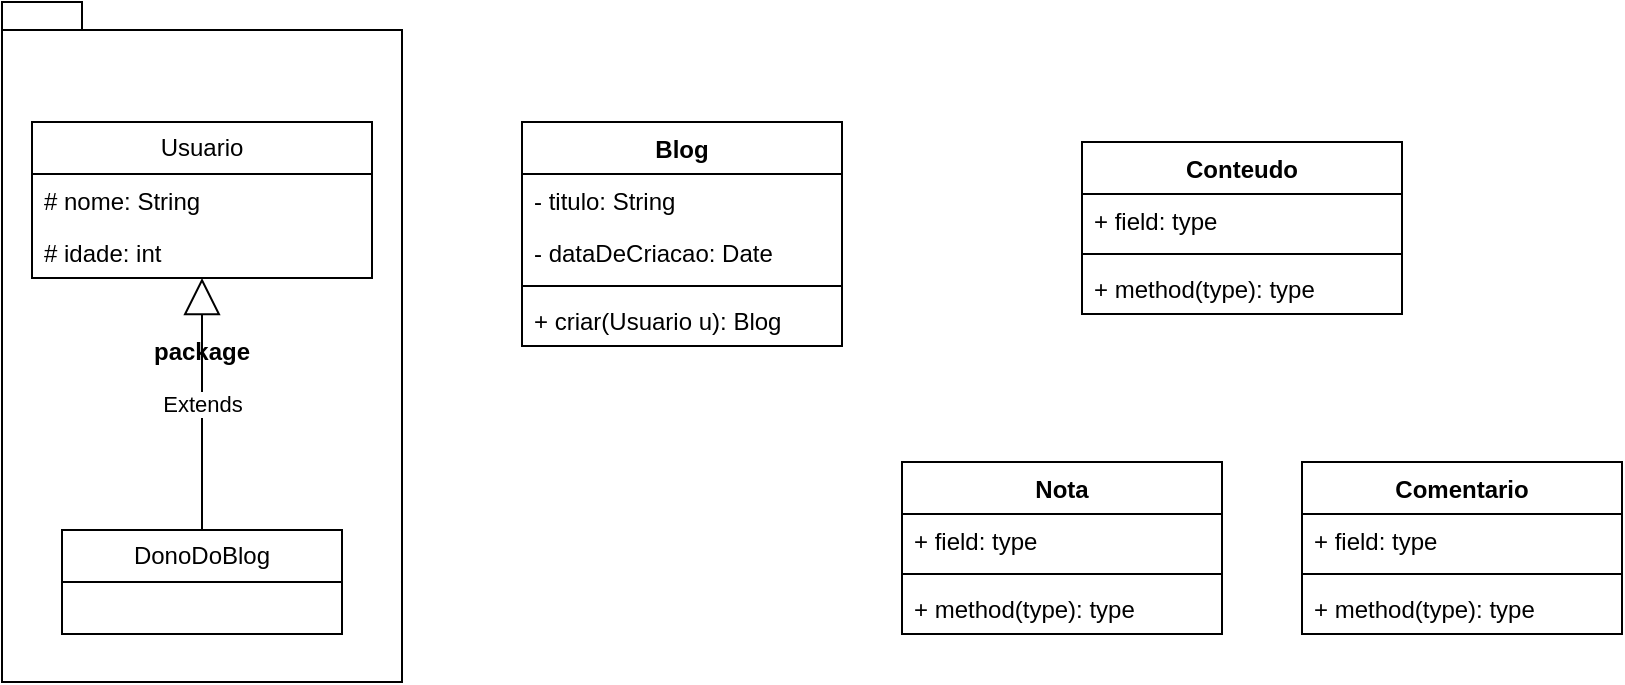 <mxfile version="24.6.2" type="github">
  <diagram name="Página-1" id="VCbj5g5LD_jYwtaUO0ZD">
    <mxGraphModel dx="814" dy="473" grid="1" gridSize="10" guides="1" tooltips="1" connect="1" arrows="1" fold="1" page="1" pageScale="1" pageWidth="827" pageHeight="1169" math="0" shadow="0">
      <root>
        <mxCell id="0" />
        <mxCell id="1" parent="0" />
        <mxCell id="rpYWNJqYlB2NfyHz1Jnz-26" value="package" style="shape=folder;fontStyle=1;spacingTop=10;tabWidth=40;tabHeight=14;tabPosition=left;html=1;whiteSpace=wrap;" vertex="1" parent="1">
          <mxGeometry y="130" width="200" height="340" as="geometry" />
        </mxCell>
        <mxCell id="rpYWNJqYlB2NfyHz1Jnz-1" value="Usuario" style="swimlane;fontStyle=0;childLayout=stackLayout;horizontal=1;startSize=26;fillColor=none;horizontalStack=0;resizeParent=1;resizeParentMax=0;resizeLast=0;collapsible=1;marginBottom=0;whiteSpace=wrap;html=1;" vertex="1" parent="1">
          <mxGeometry x="15" y="190" width="170" height="78" as="geometry" />
        </mxCell>
        <mxCell id="rpYWNJqYlB2NfyHz1Jnz-2" value="# nome: String" style="text;strokeColor=none;fillColor=none;align=left;verticalAlign=top;spacingLeft=4;spacingRight=4;overflow=hidden;rotatable=0;points=[[0,0.5],[1,0.5]];portConstraint=eastwest;whiteSpace=wrap;html=1;" vertex="1" parent="rpYWNJqYlB2NfyHz1Jnz-1">
          <mxGeometry y="26" width="170" height="26" as="geometry" />
        </mxCell>
        <mxCell id="rpYWNJqYlB2NfyHz1Jnz-3" value="# idade: int" style="text;strokeColor=none;fillColor=none;align=left;verticalAlign=top;spacingLeft=4;spacingRight=4;overflow=hidden;rotatable=0;points=[[0,0.5],[1,0.5]];portConstraint=eastwest;whiteSpace=wrap;html=1;" vertex="1" parent="rpYWNJqYlB2NfyHz1Jnz-1">
          <mxGeometry y="52" width="170" height="26" as="geometry" />
        </mxCell>
        <mxCell id="rpYWNJqYlB2NfyHz1Jnz-5" value="DonoDoBlog" style="swimlane;fontStyle=0;childLayout=stackLayout;horizontal=1;startSize=26;fillColor=none;horizontalStack=0;resizeParent=1;resizeParentMax=0;resizeLast=0;collapsible=1;marginBottom=0;whiteSpace=wrap;html=1;" vertex="1" parent="1">
          <mxGeometry x="30" y="394" width="140" height="52" as="geometry" />
        </mxCell>
        <mxCell id="rpYWNJqYlB2NfyHz1Jnz-9" value="Blog" style="swimlane;fontStyle=1;align=center;verticalAlign=top;childLayout=stackLayout;horizontal=1;startSize=26;horizontalStack=0;resizeParent=1;resizeParentMax=0;resizeLast=0;collapsible=1;marginBottom=0;whiteSpace=wrap;html=1;" vertex="1" parent="1">
          <mxGeometry x="260" y="190" width="160" height="112" as="geometry" />
        </mxCell>
        <mxCell id="rpYWNJqYlB2NfyHz1Jnz-10" value="- titulo: String" style="text;strokeColor=none;fillColor=none;align=left;verticalAlign=top;spacingLeft=4;spacingRight=4;overflow=hidden;rotatable=0;points=[[0,0.5],[1,0.5]];portConstraint=eastwest;whiteSpace=wrap;html=1;" vertex="1" parent="rpYWNJqYlB2NfyHz1Jnz-9">
          <mxGeometry y="26" width="160" height="26" as="geometry" />
        </mxCell>
        <mxCell id="rpYWNJqYlB2NfyHz1Jnz-27" value="- dataDeCriacao: Date" style="text;strokeColor=none;fillColor=none;align=left;verticalAlign=top;spacingLeft=4;spacingRight=4;overflow=hidden;rotatable=0;points=[[0,0.5],[1,0.5]];portConstraint=eastwest;whiteSpace=wrap;html=1;" vertex="1" parent="rpYWNJqYlB2NfyHz1Jnz-9">
          <mxGeometry y="52" width="160" height="26" as="geometry" />
        </mxCell>
        <mxCell id="rpYWNJqYlB2NfyHz1Jnz-11" value="" style="line;strokeWidth=1;fillColor=none;align=left;verticalAlign=middle;spacingTop=-1;spacingLeft=3;spacingRight=3;rotatable=0;labelPosition=right;points=[];portConstraint=eastwest;strokeColor=inherit;" vertex="1" parent="rpYWNJqYlB2NfyHz1Jnz-9">
          <mxGeometry y="78" width="160" height="8" as="geometry" />
        </mxCell>
        <mxCell id="rpYWNJqYlB2NfyHz1Jnz-12" value="+ criar(Usuario u): Blog" style="text;strokeColor=none;fillColor=none;align=left;verticalAlign=top;spacingLeft=4;spacingRight=4;overflow=hidden;rotatable=0;points=[[0,0.5],[1,0.5]];portConstraint=eastwest;whiteSpace=wrap;html=1;" vertex="1" parent="rpYWNJqYlB2NfyHz1Jnz-9">
          <mxGeometry y="86" width="160" height="26" as="geometry" />
        </mxCell>
        <mxCell id="rpYWNJqYlB2NfyHz1Jnz-13" value="Conteudo" style="swimlane;fontStyle=1;align=center;verticalAlign=top;childLayout=stackLayout;horizontal=1;startSize=26;horizontalStack=0;resizeParent=1;resizeParentMax=0;resizeLast=0;collapsible=1;marginBottom=0;whiteSpace=wrap;html=1;" vertex="1" parent="1">
          <mxGeometry x="540" y="200" width="160" height="86" as="geometry" />
        </mxCell>
        <mxCell id="rpYWNJqYlB2NfyHz1Jnz-14" value="+ field: type" style="text;strokeColor=none;fillColor=none;align=left;verticalAlign=top;spacingLeft=4;spacingRight=4;overflow=hidden;rotatable=0;points=[[0,0.5],[1,0.5]];portConstraint=eastwest;whiteSpace=wrap;html=1;" vertex="1" parent="rpYWNJqYlB2NfyHz1Jnz-13">
          <mxGeometry y="26" width="160" height="26" as="geometry" />
        </mxCell>
        <mxCell id="rpYWNJqYlB2NfyHz1Jnz-15" value="" style="line;strokeWidth=1;fillColor=none;align=left;verticalAlign=middle;spacingTop=-1;spacingLeft=3;spacingRight=3;rotatable=0;labelPosition=right;points=[];portConstraint=eastwest;strokeColor=inherit;" vertex="1" parent="rpYWNJqYlB2NfyHz1Jnz-13">
          <mxGeometry y="52" width="160" height="8" as="geometry" />
        </mxCell>
        <mxCell id="rpYWNJqYlB2NfyHz1Jnz-16" value="+ method(type): type" style="text;strokeColor=none;fillColor=none;align=left;verticalAlign=top;spacingLeft=4;spacingRight=4;overflow=hidden;rotatable=0;points=[[0,0.5],[1,0.5]];portConstraint=eastwest;whiteSpace=wrap;html=1;" vertex="1" parent="rpYWNJqYlB2NfyHz1Jnz-13">
          <mxGeometry y="60" width="160" height="26" as="geometry" />
        </mxCell>
        <mxCell id="rpYWNJqYlB2NfyHz1Jnz-17" value="Nota" style="swimlane;fontStyle=1;align=center;verticalAlign=top;childLayout=stackLayout;horizontal=1;startSize=26;horizontalStack=0;resizeParent=1;resizeParentMax=0;resizeLast=0;collapsible=1;marginBottom=0;whiteSpace=wrap;html=1;" vertex="1" parent="1">
          <mxGeometry x="450" y="360" width="160" height="86" as="geometry" />
        </mxCell>
        <mxCell id="rpYWNJqYlB2NfyHz1Jnz-18" value="+ field: type" style="text;strokeColor=none;fillColor=none;align=left;verticalAlign=top;spacingLeft=4;spacingRight=4;overflow=hidden;rotatable=0;points=[[0,0.5],[1,0.5]];portConstraint=eastwest;whiteSpace=wrap;html=1;" vertex="1" parent="rpYWNJqYlB2NfyHz1Jnz-17">
          <mxGeometry y="26" width="160" height="26" as="geometry" />
        </mxCell>
        <mxCell id="rpYWNJqYlB2NfyHz1Jnz-19" value="" style="line;strokeWidth=1;fillColor=none;align=left;verticalAlign=middle;spacingTop=-1;spacingLeft=3;spacingRight=3;rotatable=0;labelPosition=right;points=[];portConstraint=eastwest;strokeColor=inherit;" vertex="1" parent="rpYWNJqYlB2NfyHz1Jnz-17">
          <mxGeometry y="52" width="160" height="8" as="geometry" />
        </mxCell>
        <mxCell id="rpYWNJqYlB2NfyHz1Jnz-20" value="+ method(type): type" style="text;strokeColor=none;fillColor=none;align=left;verticalAlign=top;spacingLeft=4;spacingRight=4;overflow=hidden;rotatable=0;points=[[0,0.5],[1,0.5]];portConstraint=eastwest;whiteSpace=wrap;html=1;" vertex="1" parent="rpYWNJqYlB2NfyHz1Jnz-17">
          <mxGeometry y="60" width="160" height="26" as="geometry" />
        </mxCell>
        <mxCell id="rpYWNJqYlB2NfyHz1Jnz-21" value="Comentario" style="swimlane;fontStyle=1;align=center;verticalAlign=top;childLayout=stackLayout;horizontal=1;startSize=26;horizontalStack=0;resizeParent=1;resizeParentMax=0;resizeLast=0;collapsible=1;marginBottom=0;whiteSpace=wrap;html=1;" vertex="1" parent="1">
          <mxGeometry x="650" y="360" width="160" height="86" as="geometry" />
        </mxCell>
        <mxCell id="rpYWNJqYlB2NfyHz1Jnz-22" value="+ field: type" style="text;strokeColor=none;fillColor=none;align=left;verticalAlign=top;spacingLeft=4;spacingRight=4;overflow=hidden;rotatable=0;points=[[0,0.5],[1,0.5]];portConstraint=eastwest;whiteSpace=wrap;html=1;" vertex="1" parent="rpYWNJqYlB2NfyHz1Jnz-21">
          <mxGeometry y="26" width="160" height="26" as="geometry" />
        </mxCell>
        <mxCell id="rpYWNJqYlB2NfyHz1Jnz-23" value="" style="line;strokeWidth=1;fillColor=none;align=left;verticalAlign=middle;spacingTop=-1;spacingLeft=3;spacingRight=3;rotatable=0;labelPosition=right;points=[];portConstraint=eastwest;strokeColor=inherit;" vertex="1" parent="rpYWNJqYlB2NfyHz1Jnz-21">
          <mxGeometry y="52" width="160" height="8" as="geometry" />
        </mxCell>
        <mxCell id="rpYWNJqYlB2NfyHz1Jnz-24" value="+ method(type): type" style="text;strokeColor=none;fillColor=none;align=left;verticalAlign=top;spacingLeft=4;spacingRight=4;overflow=hidden;rotatable=0;points=[[0,0.5],[1,0.5]];portConstraint=eastwest;whiteSpace=wrap;html=1;" vertex="1" parent="rpYWNJqYlB2NfyHz1Jnz-21">
          <mxGeometry y="60" width="160" height="26" as="geometry" />
        </mxCell>
        <mxCell id="rpYWNJqYlB2NfyHz1Jnz-25" value="Extends" style="endArrow=block;endSize=16;endFill=0;html=1;rounded=0;" edge="1" parent="1" source="rpYWNJqYlB2NfyHz1Jnz-5" target="rpYWNJqYlB2NfyHz1Jnz-1">
          <mxGeometry width="160" relative="1" as="geometry">
            <mxPoint x="220" y="330" as="sourcePoint" />
            <mxPoint x="380" y="330" as="targetPoint" />
          </mxGeometry>
        </mxCell>
      </root>
    </mxGraphModel>
  </diagram>
</mxfile>
